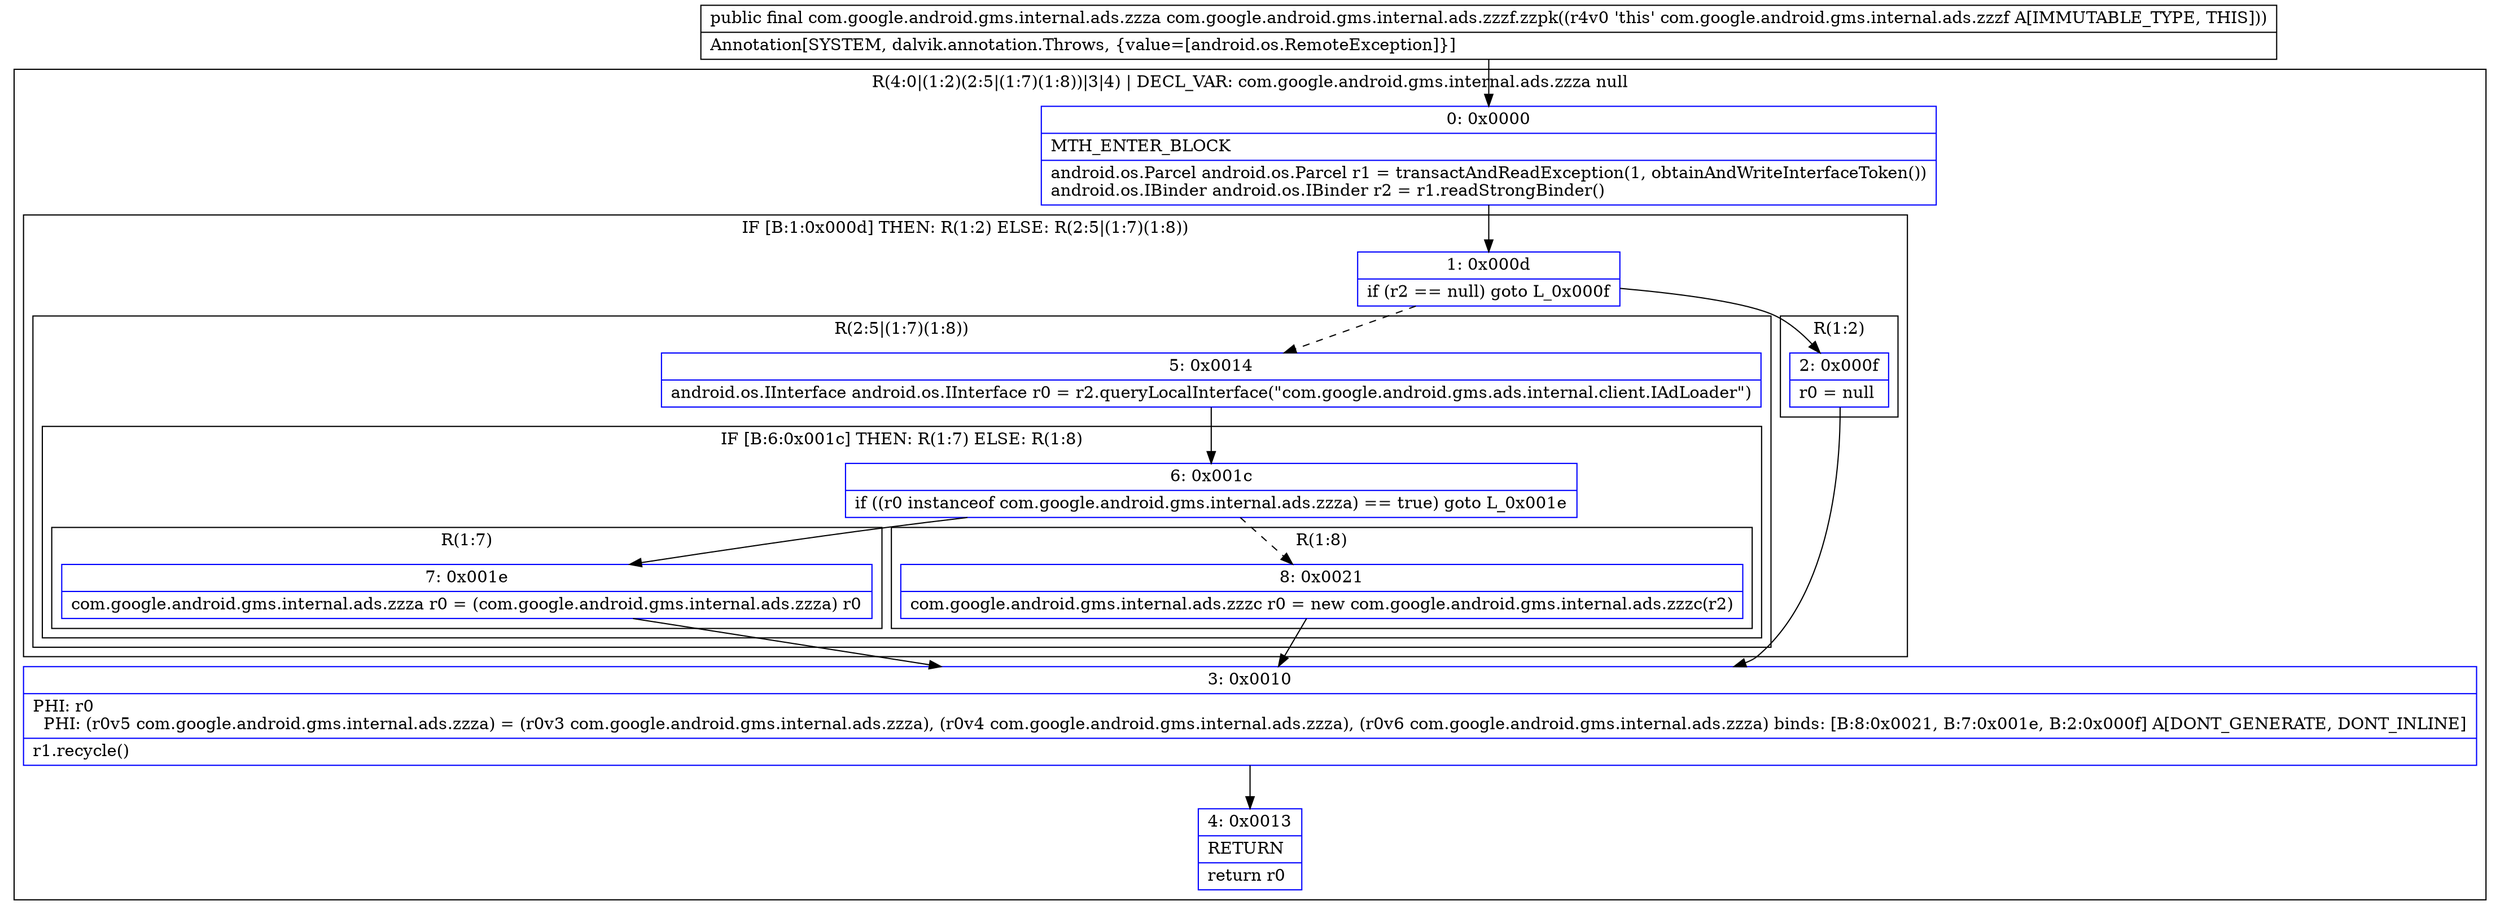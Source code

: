 digraph "CFG forcom.google.android.gms.internal.ads.zzzf.zzpk()Lcom\/google\/android\/gms\/internal\/ads\/zzza;" {
subgraph cluster_Region_322181707 {
label = "R(4:0|(1:2)(2:5|(1:7)(1:8))|3|4) | DECL_VAR: com.google.android.gms.internal.ads.zzza null\l";
node [shape=record,color=blue];
Node_0 [shape=record,label="{0\:\ 0x0000|MTH_ENTER_BLOCK\l|android.os.Parcel android.os.Parcel r1 = transactAndReadException(1, obtainAndWriteInterfaceToken())\landroid.os.IBinder android.os.IBinder r2 = r1.readStrongBinder()\l}"];
subgraph cluster_IfRegion_935635491 {
label = "IF [B:1:0x000d] THEN: R(1:2) ELSE: R(2:5|(1:7)(1:8))";
node [shape=record,color=blue];
Node_1 [shape=record,label="{1\:\ 0x000d|if (r2 == null) goto L_0x000f\l}"];
subgraph cluster_Region_738112987 {
label = "R(1:2)";
node [shape=record,color=blue];
Node_2 [shape=record,label="{2\:\ 0x000f|r0 = null\l}"];
}
subgraph cluster_Region_554873238 {
label = "R(2:5|(1:7)(1:8))";
node [shape=record,color=blue];
Node_5 [shape=record,label="{5\:\ 0x0014|android.os.IInterface android.os.IInterface r0 = r2.queryLocalInterface(\"com.google.android.gms.ads.internal.client.IAdLoader\")\l}"];
subgraph cluster_IfRegion_231939997 {
label = "IF [B:6:0x001c] THEN: R(1:7) ELSE: R(1:8)";
node [shape=record,color=blue];
Node_6 [shape=record,label="{6\:\ 0x001c|if ((r0 instanceof com.google.android.gms.internal.ads.zzza) == true) goto L_0x001e\l}"];
subgraph cluster_Region_533998006 {
label = "R(1:7)";
node [shape=record,color=blue];
Node_7 [shape=record,label="{7\:\ 0x001e|com.google.android.gms.internal.ads.zzza r0 = (com.google.android.gms.internal.ads.zzza) r0\l}"];
}
subgraph cluster_Region_1049017412 {
label = "R(1:8)";
node [shape=record,color=blue];
Node_8 [shape=record,label="{8\:\ 0x0021|com.google.android.gms.internal.ads.zzzc r0 = new com.google.android.gms.internal.ads.zzzc(r2)\l}"];
}
}
}
}
Node_3 [shape=record,label="{3\:\ 0x0010|PHI: r0 \l  PHI: (r0v5 com.google.android.gms.internal.ads.zzza) = (r0v3 com.google.android.gms.internal.ads.zzza), (r0v4 com.google.android.gms.internal.ads.zzza), (r0v6 com.google.android.gms.internal.ads.zzza) binds: [B:8:0x0021, B:7:0x001e, B:2:0x000f] A[DONT_GENERATE, DONT_INLINE]\l|r1.recycle()\l}"];
Node_4 [shape=record,label="{4\:\ 0x0013|RETURN\l|return r0\l}"];
}
MethodNode[shape=record,label="{public final com.google.android.gms.internal.ads.zzza com.google.android.gms.internal.ads.zzzf.zzpk((r4v0 'this' com.google.android.gms.internal.ads.zzzf A[IMMUTABLE_TYPE, THIS]))  | Annotation[SYSTEM, dalvik.annotation.Throws, \{value=[android.os.RemoteException]\}]\l}"];
MethodNode -> Node_0;
Node_0 -> Node_1;
Node_1 -> Node_2;
Node_1 -> Node_5[style=dashed];
Node_2 -> Node_3;
Node_5 -> Node_6;
Node_6 -> Node_7;
Node_6 -> Node_8[style=dashed];
Node_7 -> Node_3;
Node_8 -> Node_3;
Node_3 -> Node_4;
}

